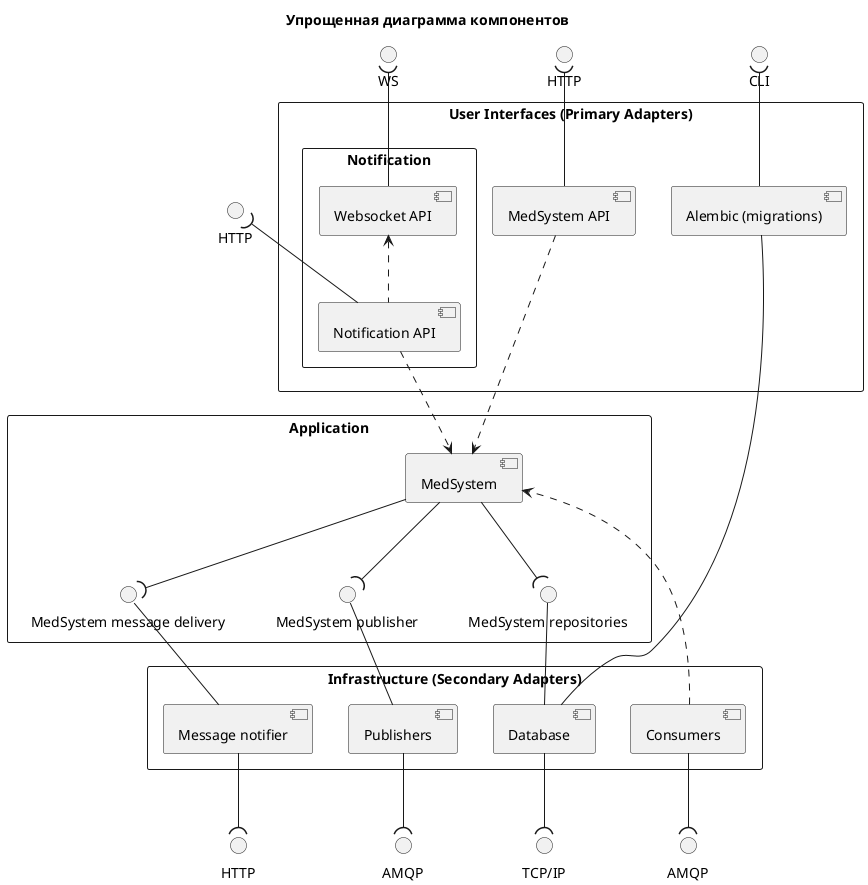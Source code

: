 @startuml

title Упрощенная диаграмма компонентов

rectangle "User Interfaces (Primary Adapters)" {
  rectangle "Notification" {
    [Websocket API] as websocket_api
    [Notification API] as notification_api
  }
  [MedSystem API] as med_system_api
  [Alembic (migrations)] as alembic
}

rectangle "Application" {
  [MedSystem] as med_system
  interface "MedSystem repositories" as med_system_repositories
  interface "MedSystem publisher" as med_system_publisher
  interface "MedSystem message delivery" as med_system_message_delivery
}

rectangle "Infrastructure (Secondary Adapters)" {
  [Database] as database
  [Publishers] as publishers
  [Consumers] as consumers
  [Message notifier] as websocket_message_notifier
}

() "AMQP" as amqp
() "AMQP" as amqp_2
() "HTTP" as http
() "HTTP" as http_2
() "HTTP" as http_3
() "WS" as ws
() "CLI" as cli
() "TCP/IP" as tcp

consumers -d-( amqp
consumers ..> med_system

websocket_api -u-( ws
websocket_api <.. notification_api

notification_api -u-( http_2
notification_api ..> med_system

alembic -u-( cli

med_system_api -u-( http
med_system_api ..> med_system

med_system --( med_system_repositories
med_system --( med_system_publisher
med_system --( med_system_message_delivery

websocket_message_notifier -u- med_system_message_delivery
websocket_message_notifier -d-( http_3

publishers -u- med_system_publisher
publishers -d-( amqp_2

database -u- med_system_repositories
database -u- alembic
database -d-( tcp

@enduml